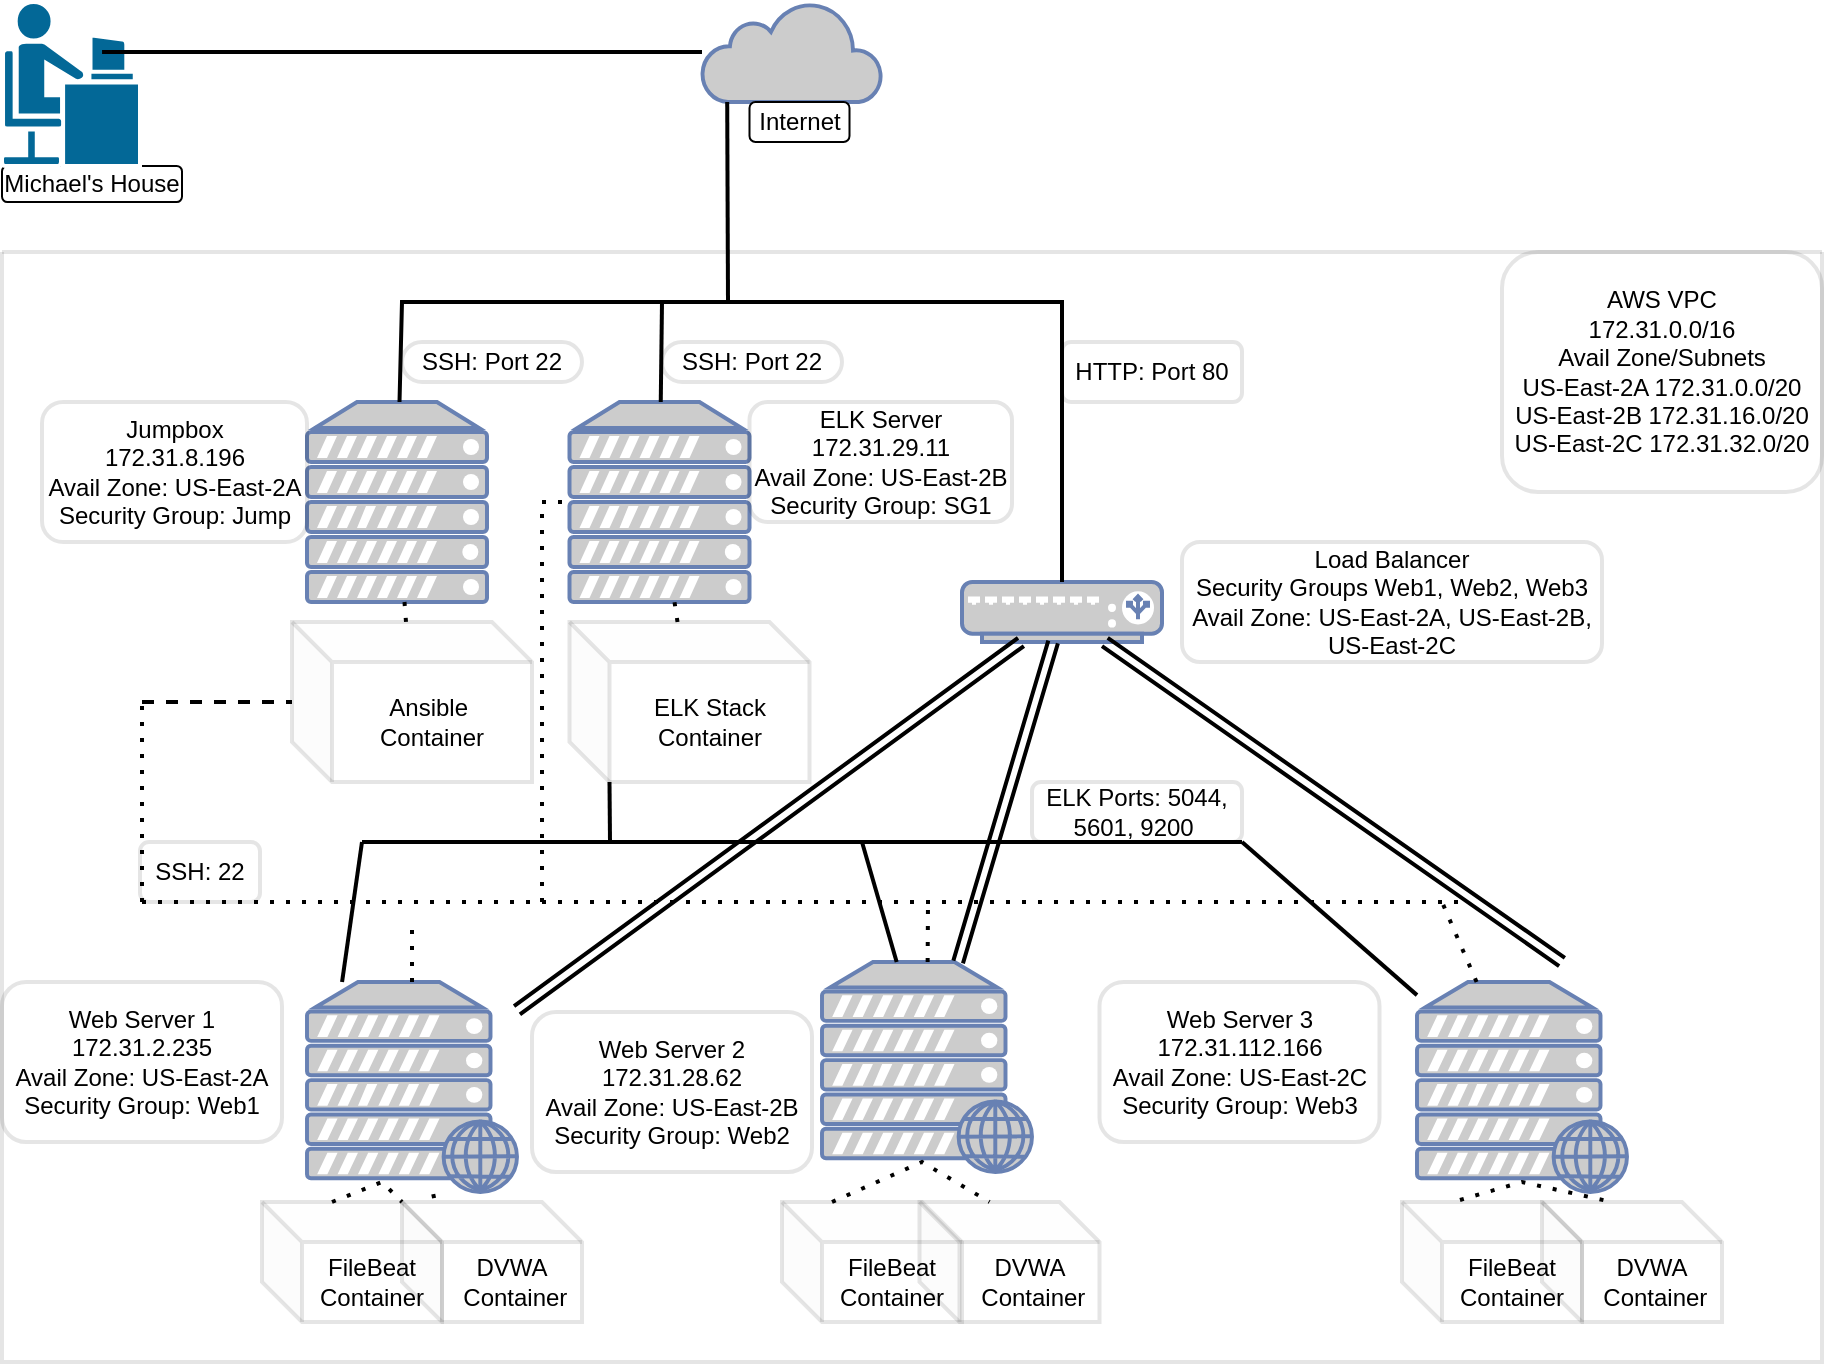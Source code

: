 <mxfile version="15.9.1" type="google"><diagram id="MgWztu7a7zoPoXBhBoSm" name="Page-1"><mxGraphModel dx="1360" dy="806" grid="1" gridSize="10" guides="1" tooltips="1" connect="1" arrows="1" fold="1" page="1" pageScale="1" pageWidth="850" pageHeight="1100" math="0" shadow="0"><root><mxCell id="0"/><mxCell id="1" parent="0"/><mxCell id="c3qPPv84JR3bfUju09yX-2" value="" style="html=1;outlineConnect=0;fillColor=#CCCCCC;strokeColor=#6881B3;gradientColor=none;gradientDirection=north;strokeWidth=2;shape=mxgraph.networks.cloud;fontColor=#ffffff;" vertex="1" parent="1"><mxGeometry x="360" y="30" width="90" height="50" as="geometry"/></mxCell><mxCell id="c3qPPv84JR3bfUju09yX-3" value="" style="fontColor=#0066CC;verticalAlign=top;verticalLabelPosition=bottom;labelPosition=center;align=center;html=1;outlineConnect=0;fillColor=#CCCCCC;strokeColor=#6881B3;gradientColor=none;gradientDirection=north;strokeWidth=2;shape=mxgraph.networks.server;" vertex="1" parent="1"><mxGeometry x="293.75" y="230" width="90" height="100" as="geometry"/></mxCell><mxCell id="c3qPPv84JR3bfUju09yX-4" value="" style="fontColor=#0066CC;verticalAlign=top;verticalLabelPosition=bottom;labelPosition=center;align=center;html=1;outlineConnect=0;fillColor=#CCCCCC;strokeColor=#6881B3;gradientColor=none;gradientDirection=north;strokeWidth=2;shape=mxgraph.networks.server;" vertex="1" parent="1"><mxGeometry x="162.5" y="230" width="90" height="100" as="geometry"/></mxCell><mxCell id="c3qPPv84JR3bfUju09yX-6" value="" style="fontColor=#0066CC;verticalAlign=top;verticalLabelPosition=bottom;labelPosition=center;align=center;html=1;outlineConnect=0;fillColor=#CCCCCC;strokeColor=#6881B3;gradientColor=none;gradientDirection=north;strokeWidth=2;shape=mxgraph.networks.web_server;" vertex="1" parent="1"><mxGeometry x="162.5" y="520" width="105" height="105" as="geometry"/></mxCell><mxCell id="c3qPPv84JR3bfUju09yX-7" value="" style="fontColor=#0066CC;verticalAlign=top;verticalLabelPosition=bottom;labelPosition=center;align=center;html=1;outlineConnect=0;fillColor=#CCCCCC;strokeColor=#6881B3;gradientColor=none;gradientDirection=north;strokeWidth=2;shape=mxgraph.networks.web_server;" vertex="1" parent="1"><mxGeometry x="420" y="510" width="105" height="105" as="geometry"/></mxCell><mxCell id="c3qPPv84JR3bfUju09yX-8" value="" style="fontColor=#0066CC;verticalAlign=top;verticalLabelPosition=bottom;labelPosition=center;align=center;html=1;outlineConnect=0;fillColor=#CCCCCC;strokeColor=#6881B3;gradientColor=none;gradientDirection=north;strokeWidth=2;shape=mxgraph.networks.web_server;" vertex="1" parent="1"><mxGeometry x="717.5" y="520" width="105" height="105" as="geometry"/></mxCell><mxCell id="c3qPPv84JR3bfUju09yX-9" style="edgeStyle=orthogonalEdgeStyle;rounded=0;orthogonalLoop=1;jettySize=auto;html=1;exitX=0.5;exitY=1;exitDx=0;exitDy=0;exitPerimeter=0;" edge="1" parent="1" source="c3qPPv84JR3bfUju09yX-4" target="c3qPPv84JR3bfUju09yX-4"><mxGeometry relative="1" as="geometry"/></mxCell><mxCell id="c3qPPv84JR3bfUju09yX-10" value="" style="fontColor=#0066CC;verticalAlign=top;verticalLabelPosition=bottom;labelPosition=center;align=center;html=1;outlineConnect=0;fillColor=#CCCCCC;strokeColor=#6881B3;gradientColor=none;gradientDirection=north;strokeWidth=2;shape=mxgraph.networks.load_balancer;" vertex="1" parent="1"><mxGeometry x="490" y="320" width="100" height="30" as="geometry"/></mxCell><mxCell id="c3qPPv84JR3bfUju09yX-13" value="Michael's House" style="rounded=1;whiteSpace=wrap;html=1;" vertex="1" parent="1"><mxGeometry x="10" y="112" width="90" height="18" as="geometry"/></mxCell><mxCell id="c3qPPv84JR3bfUju09yX-18" value="" style="shape=mxgraph.cisco.people.androgenous_person;html=1;pointerEvents=1;dashed=0;fillColor=#036897;strokeColor=#ffffff;strokeWidth=2;verticalLabelPosition=bottom;verticalAlign=top;align=center;outlineConnect=0;" vertex="1" parent="1"><mxGeometry x="10" y="30" width="69" height="82" as="geometry"/></mxCell><mxCell id="c3qPPv84JR3bfUju09yX-26" value="Internet" style="rounded=1;whiteSpace=wrap;html=1;" vertex="1" parent="1"><mxGeometry x="383.75" y="80" width="50" height="20" as="geometry"/></mxCell><mxCell id="c3qPPv84JR3bfUju09yX-37" value="" style="endArrow=none;html=1;rounded=0;strokeWidth=2;exitX=0.725;exitY=0.305;exitDx=0;exitDy=0;exitPerimeter=0;" edge="1" parent="1" source="c3qPPv84JR3bfUju09yX-18" target="c3qPPv84JR3bfUju09yX-2"><mxGeometry width="50" height="50" relative="1" as="geometry"><mxPoint x="100" y="70" as="sourcePoint"/><mxPoint x="270" y="60" as="targetPoint"/></mxGeometry></mxCell><mxCell id="c3qPPv84JR3bfUju09yX-39" value="" style="endArrow=none;html=1;rounded=0;strokeWidth=2;entryX=0.14;entryY=1;entryDx=0;entryDy=0;entryPerimeter=0;" edge="1" parent="1" target="c3qPPv84JR3bfUju09yX-2"><mxGeometry width="50" height="50" relative="1" as="geometry"><mxPoint x="373" y="180" as="sourcePoint"/><mxPoint x="320" y="80" as="targetPoint"/></mxGeometry></mxCell><mxCell id="c3qPPv84JR3bfUju09yX-42" value="Jumpbox&lt;br&gt;172.31.8.196&lt;br&gt;Avail Zone: US-East-2A&lt;br&gt;Security Group: Jump&lt;br&gt;" style="rounded=1;whiteSpace=wrap;html=1;strokeWidth=2;fillColor=none;opacity=10;" vertex="1" parent="1"><mxGeometry x="30" y="230" width="132.5" height="70" as="geometry"/></mxCell><mxCell id="c3qPPv84JR3bfUju09yX-43" value="Ansible&amp;nbsp;&lt;br&gt;Container&lt;br&gt;" style="shape=cube;whiteSpace=wrap;html=1;boundedLbl=1;backgroundOutline=1;darkOpacity=0.05;darkOpacity2=0.1;rounded=1;strokeWidth=2;fillColor=none;opacity=10;" vertex="1" parent="1"><mxGeometry x="155" y="340" width="120" height="80" as="geometry"/></mxCell><mxCell id="c3qPPv84JR3bfUju09yX-44" value="ELK Stack Container" style="shape=cube;whiteSpace=wrap;html=1;boundedLbl=1;backgroundOutline=1;darkOpacity=0.05;darkOpacity2=0.1;rounded=1;strokeWidth=2;fillColor=none;opacity=10;" vertex="1" parent="1"><mxGeometry x="293.75" y="340" width="120" height="80" as="geometry"/></mxCell><mxCell id="c3qPPv84JR3bfUju09yX-45" value="FileBeat Container" style="shape=cube;whiteSpace=wrap;html=1;boundedLbl=1;backgroundOutline=1;darkOpacity=0.05;darkOpacity2=0.1;rounded=1;strokeWidth=2;fillColor=none;opacity=10;" vertex="1" parent="1"><mxGeometry x="140" y="630" width="90" height="60" as="geometry"/></mxCell><mxCell id="c3qPPv84JR3bfUju09yX-46" value="DVWA&lt;br&gt;&amp;nbsp;Container" style="shape=cube;whiteSpace=wrap;html=1;boundedLbl=1;backgroundOutline=1;darkOpacity=0.05;darkOpacity2=0.1;rounded=1;strokeWidth=2;fillColor=none;opacity=10;" vertex="1" parent="1"><mxGeometry x="210" y="630" width="90" height="60" as="geometry"/></mxCell><mxCell id="c3qPPv84JR3bfUju09yX-48" value="FileBeat Container" style="shape=cube;whiteSpace=wrap;html=1;boundedLbl=1;backgroundOutline=1;darkOpacity=0.05;darkOpacity2=0.1;rounded=1;strokeWidth=2;fillColor=none;opacity=10;" vertex="1" parent="1"><mxGeometry x="400" y="630" width="90" height="60" as="geometry"/></mxCell><mxCell id="c3qPPv84JR3bfUju09yX-49" value="DVWA&lt;br&gt;&amp;nbsp;Container" style="shape=cube;whiteSpace=wrap;html=1;boundedLbl=1;backgroundOutline=1;darkOpacity=0.05;darkOpacity2=0.1;rounded=1;strokeWidth=2;fillColor=none;opacity=10;" vertex="1" parent="1"><mxGeometry x="468.75" y="630" width="90" height="60" as="geometry"/></mxCell><mxCell id="c3qPPv84JR3bfUju09yX-50" value="FileBeat Container" style="shape=cube;whiteSpace=wrap;html=1;boundedLbl=1;backgroundOutline=1;darkOpacity=0.05;darkOpacity2=0.1;rounded=1;strokeWidth=2;fillColor=none;opacity=10;" vertex="1" parent="1"><mxGeometry x="710" y="630" width="90" height="60" as="geometry"/></mxCell><mxCell id="c3qPPv84JR3bfUju09yX-51" value="DVWA&lt;br&gt;&amp;nbsp;Container" style="shape=cube;whiteSpace=wrap;html=1;boundedLbl=1;backgroundOutline=1;darkOpacity=0.05;darkOpacity2=0.1;rounded=1;strokeWidth=2;fillColor=none;opacity=10;" vertex="1" parent="1"><mxGeometry x="780" y="630" width="90" height="60" as="geometry"/></mxCell><mxCell id="c3qPPv84JR3bfUju09yX-52" value="ELK Server&lt;br&gt;172.31.29.11&lt;br&gt;Avail Zone: US-East-2B&lt;br&gt;Security Group: SG1" style="rounded=1;whiteSpace=wrap;html=1;strokeWidth=2;fillColor=none;opacity=10;" vertex="1" parent="1"><mxGeometry x="383.75" y="230" width="131.25" height="60" as="geometry"/></mxCell><mxCell id="c3qPPv84JR3bfUju09yX-54" value="Load Balancer&lt;br&gt;Security Groups Web1, Web2, Web3&lt;br&gt;Avail Zone: US-East-2A, US-East-2B, US-East-2C" style="rounded=1;whiteSpace=wrap;html=1;strokeWidth=2;fillColor=none;opacity=10;" vertex="1" parent="1"><mxGeometry x="600" y="300" width="210" height="60" as="geometry"/></mxCell><mxCell id="c3qPPv84JR3bfUju09yX-56" value="" style="endArrow=none;dashed=1;html=1;dashPattern=1 3;strokeWidth=2;rounded=0;exitX=0;exitY=0;exitDx=35;exitDy=0;exitPerimeter=0;entryX=0;entryY=0;entryDx=70;entryDy=0;entryPerimeter=0;" edge="1" parent="1" source="c3qPPv84JR3bfUju09yX-45" target="c3qPPv84JR3bfUju09yX-45"><mxGeometry width="50" height="50" relative="1" as="geometry"><mxPoint x="150" y="650" as="sourcePoint"/><mxPoint x="200" y="600" as="targetPoint"/><Array as="points"><mxPoint x="200" y="620"/></Array></mxGeometry></mxCell><mxCell id="c3qPPv84JR3bfUju09yX-57" value="" style="endArrow=none;dashed=1;html=1;dashPattern=1 3;strokeWidth=2;rounded=0;entryX=0;entryY=0;entryDx=35;entryDy=0;entryPerimeter=0;" edge="1" parent="1" target="c3qPPv84JR3bfUju09yX-49"><mxGeometry width="50" height="50" relative="1" as="geometry"><mxPoint x="425" y="630" as="sourcePoint"/><mxPoint x="475" y="580" as="targetPoint"/><Array as="points"><mxPoint x="470" y="610"/></Array></mxGeometry></mxCell><mxCell id="c3qPPv84JR3bfUju09yX-59" value="" style="endArrow=none;dashed=1;html=1;dashPattern=1 3;strokeWidth=2;rounded=0;exitX=0.178;exitY=-0.033;exitDx=0;exitDy=0;exitPerimeter=0;" edge="1" parent="1" source="c3qPPv84JR3bfUju09yX-46" target="c3qPPv84JR3bfUju09yX-6"><mxGeometry width="50" height="50" relative="1" as="geometry"><mxPoint x="320" y="640" as="sourcePoint"/><mxPoint x="360" y="590" as="targetPoint"/></mxGeometry></mxCell><mxCell id="c3qPPv84JR3bfUju09yX-60" value="" style="endArrow=none;dashed=1;html=1;dashPattern=1 3;strokeWidth=2;rounded=0;exitX=0.322;exitY=-0.017;exitDx=0;exitDy=0;exitPerimeter=0;entryX=0;entryY=0;entryDx=35;entryDy=0;entryPerimeter=0;" edge="1" parent="1" source="c3qPPv84JR3bfUju09yX-50" target="c3qPPv84JR3bfUju09yX-51"><mxGeometry width="50" height="50" relative="1" as="geometry"><mxPoint x="360" y="460" as="sourcePoint"/><mxPoint x="410" y="410" as="targetPoint"/><Array as="points"><mxPoint x="770" y="620"/></Array></mxGeometry></mxCell><mxCell id="c3qPPv84JR3bfUju09yX-63" value="" style="endArrow=none;dashed=1;html=1;dashPattern=1 3;strokeWidth=2;rounded=0;" edge="1" parent="1"><mxGeometry width="50" height="50" relative="1" as="geometry"><mxPoint x="80" y="480" as="sourcePoint"/><mxPoint x="740" y="480" as="targetPoint"/></mxGeometry></mxCell><mxCell id="c3qPPv84JR3bfUju09yX-64" value="" style="endArrow=none;dashed=1;html=1;rounded=0;strokeWidth=2;" edge="1" parent="1" target="c3qPPv84JR3bfUju09yX-43"><mxGeometry width="50" height="50" relative="1" as="geometry"><mxPoint x="80" y="380" as="sourcePoint"/><mxPoint x="410" y="410" as="targetPoint"/></mxGeometry></mxCell><mxCell id="c3qPPv84JR3bfUju09yX-65" value="" style="endArrow=none;dashed=1;html=1;dashPattern=1 3;strokeWidth=2;rounded=0;" edge="1" parent="1"><mxGeometry width="50" height="50" relative="1" as="geometry"><mxPoint x="80" y="480" as="sourcePoint"/><mxPoint x="80" y="380" as="targetPoint"/></mxGeometry></mxCell><mxCell id="c3qPPv84JR3bfUju09yX-66" value="" style="endArrow=none;dashed=1;html=1;dashPattern=1 3;strokeWidth=2;rounded=0;" edge="1" parent="1" source="c3qPPv84JR3bfUju09yX-6"><mxGeometry width="50" height="50" relative="1" as="geometry"><mxPoint x="360" y="460" as="sourcePoint"/><mxPoint x="215" y="490" as="targetPoint"/></mxGeometry></mxCell><mxCell id="c3qPPv84JR3bfUju09yX-69" value="" style="endArrow=none;dashed=1;html=1;dashPattern=1 3;strokeWidth=2;rounded=0;" edge="1" parent="1" source="c3qPPv84JR3bfUju09yX-7"><mxGeometry width="50" height="50" relative="1" as="geometry"><mxPoint x="360" y="460" as="sourcePoint"/><mxPoint x="473" y="480" as="targetPoint"/></mxGeometry></mxCell><mxCell id="c3qPPv84JR3bfUju09yX-70" value="" style="endArrow=none;dashed=1;html=1;dashPattern=1 3;strokeWidth=2;rounded=0;" edge="1" parent="1" source="c3qPPv84JR3bfUju09yX-8"><mxGeometry width="50" height="50" relative="1" as="geometry"><mxPoint x="360" y="460" as="sourcePoint"/><mxPoint x="730" y="480" as="targetPoint"/></mxGeometry></mxCell><mxCell id="c3qPPv84JR3bfUju09yX-71" value="SSH: 22" style="rounded=1;whiteSpace=wrap;html=1;strokeWidth=2;fillColor=none;opacity=10;" vertex="1" parent="1"><mxGeometry x="79" y="450" width="60" height="30" as="geometry"/></mxCell><mxCell id="c3qPPv84JR3bfUju09yX-72" value="Web Server 1&lt;br&gt;172.31.2.235&lt;br&gt;Avail Zone: US-East-2A&lt;br&gt;Security Group: Web1" style="rounded=1;whiteSpace=wrap;html=1;strokeWidth=2;fillColor=none;opacity=10;" vertex="1" parent="1"><mxGeometry x="10" y="520" width="140" height="80" as="geometry"/></mxCell><mxCell id="c3qPPv84JR3bfUju09yX-73" value="Web Server 2&lt;br&gt;172.31.28.62&lt;br&gt;Avail Zone: US-East-2B&lt;br&gt;Security Group: Web2" style="rounded=1;whiteSpace=wrap;html=1;strokeWidth=2;fillColor=none;opacity=10;" vertex="1" parent="1"><mxGeometry x="275" y="535" width="140" height="80" as="geometry"/></mxCell><mxCell id="c3qPPv84JR3bfUju09yX-74" value="Web Server 3&lt;br&gt;172.31.112.166&lt;br&gt;Avail Zone: US-East-2C&lt;br&gt;Security Group: Web3" style="rounded=1;whiteSpace=wrap;html=1;strokeWidth=2;fillColor=none;opacity=10;" vertex="1" parent="1"><mxGeometry x="558.75" y="520" width="140" height="80" as="geometry"/></mxCell><mxCell id="c3qPPv84JR3bfUju09yX-75" value="" style="shape=link;html=1;rounded=0;strokeWidth=2;" edge="1" parent="1" source="c3qPPv84JR3bfUju09yX-6" target="c3qPPv84JR3bfUju09yX-10"><mxGeometry width="100" relative="1" as="geometry"><mxPoint x="240" y="510" as="sourcePoint"/><mxPoint x="440" y="400" as="targetPoint"/></mxGeometry></mxCell><mxCell id="c3qPPv84JR3bfUju09yX-76" value="" style="shape=link;html=1;rounded=0;strokeWidth=2;" edge="1" parent="1" source="c3qPPv84JR3bfUju09yX-10"><mxGeometry width="100" relative="1" as="geometry"><mxPoint x="705" y="430" as="sourcePoint"/><mxPoint x="790" y="510" as="targetPoint"/></mxGeometry></mxCell><mxCell id="c3qPPv84JR3bfUju09yX-77" value="" style="shape=link;html=1;rounded=0;strokeWidth=2;" edge="1" parent="1" source="c3qPPv84JR3bfUju09yX-7" target="c3qPPv84JR3bfUju09yX-10"><mxGeometry width="100" relative="1" as="geometry"><mxPoint x="340" y="400" as="sourcePoint"/><mxPoint x="440" y="400" as="targetPoint"/></mxGeometry></mxCell><mxCell id="c3qPPv84JR3bfUju09yX-78" value="" style="endArrow=none;dashed=1;html=1;dashPattern=1 3;strokeWidth=2;rounded=0;" edge="1" parent="1" source="c3qPPv84JR3bfUju09yX-4" target="c3qPPv84JR3bfUju09yX-43"><mxGeometry width="50" height="50" relative="1" as="geometry"><mxPoint x="360" y="430" as="sourcePoint"/><mxPoint x="410" y="380" as="targetPoint"/></mxGeometry></mxCell><mxCell id="c3qPPv84JR3bfUju09yX-79" value="" style="endArrow=none;dashed=1;html=1;dashPattern=1 3;strokeWidth=2;rounded=0;" edge="1" parent="1" source="c3qPPv84JR3bfUju09yX-44" target="c3qPPv84JR3bfUju09yX-3"><mxGeometry width="50" height="50" relative="1" as="geometry"><mxPoint x="360" y="430" as="sourcePoint"/><mxPoint x="410" y="380" as="targetPoint"/></mxGeometry></mxCell><mxCell id="c3qPPv84JR3bfUju09yX-80" value="" style="endArrow=none;dashed=1;html=1;dashPattern=1 3;strokeWidth=2;rounded=0;" edge="1" parent="1"><mxGeometry width="50" height="50" relative="1" as="geometry"><mxPoint x="280" y="480" as="sourcePoint"/><mxPoint x="280" y="280" as="targetPoint"/></mxGeometry></mxCell><mxCell id="c3qPPv84JR3bfUju09yX-82" value="" style="endArrow=none;dashed=1;html=1;dashPattern=1 3;strokeWidth=2;rounded=0;" edge="1" parent="1" target="c3qPPv84JR3bfUju09yX-3"><mxGeometry width="50" height="50" relative="1" as="geometry"><mxPoint x="280" y="280" as="sourcePoint"/><mxPoint x="410" y="380" as="targetPoint"/></mxGeometry></mxCell><mxCell id="c3qPPv84JR3bfUju09yX-83" value="" style="endArrow=none;html=1;rounded=0;strokeWidth=2;entryX=0;entryY=0;entryDx=20;entryDy=80;entryPerimeter=0;" edge="1" parent="1" target="c3qPPv84JR3bfUju09yX-44"><mxGeometry width="50" height="50" relative="1" as="geometry"><mxPoint x="314" y="450" as="sourcePoint"/><mxPoint x="410" y="380" as="targetPoint"/></mxGeometry></mxCell><mxCell id="c3qPPv84JR3bfUju09yX-86" value="" style="endArrow=none;html=1;rounded=0;strokeWidth=2;" edge="1" parent="1"><mxGeometry width="50" height="50" relative="1" as="geometry"><mxPoint x="190" y="450" as="sourcePoint"/><mxPoint x="630" y="450" as="targetPoint"/></mxGeometry></mxCell><mxCell id="c3qPPv84JR3bfUju09yX-87" value="ELK Ports: 5044, &lt;br&gt;5601, 9200&amp;nbsp;" style="rounded=1;whiteSpace=wrap;html=1;strokeWidth=2;fillColor=none;opacity=10;" vertex="1" parent="1"><mxGeometry x="525" y="420" width="105" height="30" as="geometry"/></mxCell><mxCell id="c3qPPv84JR3bfUju09yX-91" value="" style="endArrow=none;html=1;rounded=0;strokeWidth=2;exitX=0.167;exitY=0;exitDx=0;exitDy=0;exitPerimeter=0;" edge="1" parent="1" source="c3qPPv84JR3bfUju09yX-6"><mxGeometry width="50" height="50" relative="1" as="geometry"><mxPoint x="360" y="420" as="sourcePoint"/><mxPoint x="190" y="450" as="targetPoint"/></mxGeometry></mxCell><mxCell id="c3qPPv84JR3bfUju09yX-92" value="" style="endArrow=none;html=1;rounded=0;strokeWidth=2;" edge="1" parent="1" source="c3qPPv84JR3bfUju09yX-7"><mxGeometry width="50" height="50" relative="1" as="geometry"><mxPoint x="360" y="420" as="sourcePoint"/><mxPoint x="440" y="450" as="targetPoint"/></mxGeometry></mxCell><mxCell id="c3qPPv84JR3bfUju09yX-93" value="" style="endArrow=none;html=1;rounded=0;strokeWidth=2;" edge="1" parent="1" target="c3qPPv84JR3bfUju09yX-8"><mxGeometry width="50" height="50" relative="1" as="geometry"><mxPoint x="630" y="450" as="sourcePoint"/><mxPoint x="410" y="370" as="targetPoint"/></mxGeometry></mxCell><mxCell id="c3qPPv84JR3bfUju09yX-94" value="HTTP: Port 80" style="rounded=1;whiteSpace=wrap;html=1;strokeWidth=2;fillColor=none;opacity=10;" vertex="1" parent="1"><mxGeometry x="540" y="200" width="90" height="30" as="geometry"/></mxCell><mxCell id="c3qPPv84JR3bfUju09yX-97" value="" style="endArrow=none;html=1;rounded=0;strokeWidth=2;" edge="1" parent="1" source="c3qPPv84JR3bfUju09yX-4"><mxGeometry width="50" height="50" relative="1" as="geometry"><mxPoint x="240" y="410" as="sourcePoint"/><mxPoint x="370" y="180" as="targetPoint"/><Array as="points"><mxPoint x="210" y="180"/></Array></mxGeometry></mxCell><mxCell id="c3qPPv84JR3bfUju09yX-98" value="" style="endArrow=none;html=1;rounded=0;strokeWidth=2;" edge="1" parent="1" source="c3qPPv84JR3bfUju09yX-3"><mxGeometry width="50" height="50" relative="1" as="geometry"><mxPoint x="240" y="410" as="sourcePoint"/><mxPoint x="340" y="180" as="targetPoint"/></mxGeometry></mxCell><mxCell id="c3qPPv84JR3bfUju09yX-99" value="" style="endArrow=none;html=1;rounded=0;strokeWidth=2;" edge="1" parent="1" source="c3qPPv84JR3bfUju09yX-10"><mxGeometry width="50" height="50" relative="1" as="geometry"><mxPoint x="240" y="410" as="sourcePoint"/><mxPoint x="370" y="180" as="targetPoint"/><Array as="points"><mxPoint x="540" y="180"/></Array></mxGeometry></mxCell><mxCell id="c3qPPv84JR3bfUju09yX-101" value="SSH: Port 22" style="rounded=1;whiteSpace=wrap;html=1;strokeWidth=2;fillColor=none;opacity=10;arcSize=50;" vertex="1" parent="1"><mxGeometry x="340" y="200" width="90" height="20" as="geometry"/></mxCell><mxCell id="c3qPPv84JR3bfUju09yX-102" value="SSH: Port 22" style="rounded=1;whiteSpace=wrap;html=1;strokeWidth=2;fillColor=none;opacity=10;arcSize=50;" vertex="1" parent="1"><mxGeometry x="210" y="200" width="90" height="20" as="geometry"/></mxCell><mxCell id="c3qPPv84JR3bfUju09yX-104" value="" style="swimlane;startSize=0;rounded=1;strokeWidth=2;fillColor=none;opacity=10;" vertex="1" parent="1"><mxGeometry x="10" y="155" width="910" height="555" as="geometry"/></mxCell><mxCell id="c3qPPv84JR3bfUju09yX-53" value="AWS VPC&lt;br&gt;172.31.0.0/16&lt;br&gt;Avail Zone/Subnets&lt;br&gt;US-East-2A 172.31.0.0/20&lt;br&gt;US-East-2B 172.31.16.0/20&lt;br&gt;US-East-2C 172.31.32.0/20" style="rounded=1;whiteSpace=wrap;html=1;strokeWidth=2;fillColor=none;opacity=10;" vertex="1" parent="c3qPPv84JR3bfUju09yX-104"><mxGeometry x="750" width="160" height="120" as="geometry"/></mxCell></root></mxGraphModel></diagram></mxfile>